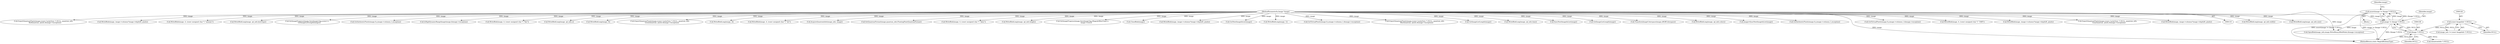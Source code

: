 digraph "0_ImageMagick_97566cf2806c0a5a86e884c96831a0c3b1ec6c20@API" {
"1000134" [label="(Call,assert(image != (Image *) NULL))"];
"1000135" [label="(Call,image != (Image *) NULL)"];
"1000112" [label="(MethodParameterIn,Image *image)"];
"1000137" [label="(Call,(Image *) NULL)"];
"1000125" [label="(Call,(const ImageInfo *) NULL)"];
"1000826" [label="(MethodReturn,static MagickBooleanType)"];
"1000425" [label="(Call,WriteBlobLong(image, ipl_info.width))"];
"1000418" [label="(Call,WriteBlobLong(image, ipl_info.size))"];
"1000112" [label="(MethodParameterIn,Image *image)"];
"1000597" [label="(Call,ExportQuantumPixels(image,(const CacheView *) NULL, quantum_info,\n      RedQuantum, pixels,&image->exception))"];
"1000674" [label="(Call,WriteBlob(image, image->columns*image->depth/8, pixels))"];
"1000374" [label="(Call,WriteBlob(image, 4, (const unsigned char *) \"mmmm\"))"];
"1000472" [label="(Call,WriteBlobLong(image, ipl_info.byteType))"];
"1000125" [label="(Call,(const ImageInfo *) NULL)"];
"1000792" [label="(Call,SetImageProgress(image,SaveImagesTag,scene++,\n        GetImageListLength(image)))"];
"1000579" [label="(Call,GetAuthenticPixels(image,0,y,image->columns,1,exception))"];
"1000143" [label="(Identifier,image)"];
"1000202" [label="(Call,IsHighDynamicRangeImage(image,&image->exception))"];
"1000811" [label="(Call,WriteBlob(image, 4, (const unsigned char *) \"fini\"))"];
"1000136" [label="(Identifier,image)"];
"1000163" [label="(Call,OpenBlob(image_info,image,WriteBinaryBlobMode,&image->exception))"];
"1000458" [label="(Call,WriteBlobLong(image, ipl_info.z))"];
"1000819" [label="(Call,WriteBlobLong(image, 0))"];
"1000660" [label="(Call,ExportQuantumPixels(image,(const CacheView *) NULL, quantum_info,\n        GreenQuantum, pixels,&image->exception))"];
"1000397" [label="(Call,WriteBlobLong(image, 4))"];
"1000389" [label="(Call,WriteBlob(image, 4, (const unsigned char *) \"iiii\"))"];
"1000182" [label="(Call,AcquireQuantumInfo(image_info, image))"];
"1000134" [label="(Call,assert(image != (Image *) NULL))"];
"1000209" [label="(Call,SetQuantumFormat(image,quantum_info,FloatingPointQuantumFormat))"];
"1000410" [label="(Call,WriteBlob(image, 4, (const unsigned char *) \"data\"))"];
"1000432" [label="(Call,WriteBlobLong(image, ipl_info.height))"];
"1000760" [label="(Call,SetImageProgress(image,SaveImageTag,(MagickOffsetType) y,\n                image->rows))"];
"1000822" [label="(Call,CloseBlob(image))"];
"1000123" [label="(Call,image_info != (const ImageInfo *) NULL)"];
"1000737" [label="(Call,WriteBlob(image, image->columns*image->depth/8, pixels))"];
"1000780" [label="(Call,GetNextImageInList(image))"];
"1000135" [label="(Call,image != (Image *) NULL)"];
"1000452" [label="(Call,WriteBlobLong(image, 1))"];
"1000188" [label="(Call,(QuantumInfo *) NULL)"];
"1000639" [label="(Call,GetVirtualPixels(image,0,y,image->columns,1,&image->exception))"];
"1000723" [label="(Call,ExportQuantumPixels(image,(const CacheView *) NULL, quantum_info,\n        BlueQuantum, pixels,&image->exception))"];
"1000797" [label="(Call,GetImageListLength(image))"];
"1000465" [label="(Call,WriteBlobLong(image, ipl_info.time))"];
"1000788" [label="(Call,SyncNextImageInList(image))"];
"1000137" [label="(Call,(Image *) NULL)"];
"1000287" [label="(Call,GetImageListLength(image))"];
"1000314" [label="(Call,TransformImageColorspace(image,sRGBColorspace))"];
"1000439" [label="(Call,WriteBlobLong(image, ipl_info.colors))"];
"1000139" [label="(Identifier,NULL)"];
"1000786" [label="(Call,image=SyncNextImageInList(image))"];
"1000512" [label="(Call,GetAuthenticPixels(image,0,y,image->columns,1,exception))"];
"1000702" [label="(Call,GetVirtualPixels(image,0,y,image->columns,1,&image->exception))"];
"1000402" [label="(Call,WriteBlob(image, 4, (const unsigned char *) \"100f\"))"];
"1000611" [label="(Call,WriteBlob(image, image->columns*image->depth/8, pixels))"];
"1000530" [label="(Call,ExportQuantumPixels(image,(const CacheView *) NULL, quantum_info,\n      GrayQuantum, pixels,&image->exception))"];
"1000544" [label="(Call,WriteBlob(image, image->columns*image->depth/8, pixels))"];
"1000127" [label="(Identifier,NULL)"];
"1000113" [label="(Block,)"];
"1000134" -> "1000113"  [label="AST: "];
"1000134" -> "1000135"  [label="CFG: "];
"1000135" -> "1000134"  [label="AST: "];
"1000143" -> "1000134"  [label="CFG: "];
"1000134" -> "1000826"  [label="DDG: assert(image != (Image *) NULL)"];
"1000134" -> "1000826"  [label="DDG: image != (Image *) NULL"];
"1000135" -> "1000134"  [label="DDG: image"];
"1000135" -> "1000134"  [label="DDG: (Image *) NULL"];
"1000135" -> "1000137"  [label="CFG: "];
"1000136" -> "1000135"  [label="AST: "];
"1000137" -> "1000135"  [label="AST: "];
"1000135" -> "1000826"  [label="DDG: (Image *) NULL"];
"1000112" -> "1000135"  [label="DDG: image"];
"1000137" -> "1000135"  [label="DDG: NULL"];
"1000135" -> "1000163"  [label="DDG: image"];
"1000112" -> "1000110"  [label="AST: "];
"1000112" -> "1000826"  [label="DDG: image"];
"1000112" -> "1000163"  [label="DDG: image"];
"1000112" -> "1000182"  [label="DDG: image"];
"1000112" -> "1000202"  [label="DDG: image"];
"1000112" -> "1000209"  [label="DDG: image"];
"1000112" -> "1000287"  [label="DDG: image"];
"1000112" -> "1000314"  [label="DDG: image"];
"1000112" -> "1000374"  [label="DDG: image"];
"1000112" -> "1000389"  [label="DDG: image"];
"1000112" -> "1000397"  [label="DDG: image"];
"1000112" -> "1000402"  [label="DDG: image"];
"1000112" -> "1000410"  [label="DDG: image"];
"1000112" -> "1000418"  [label="DDG: image"];
"1000112" -> "1000425"  [label="DDG: image"];
"1000112" -> "1000432"  [label="DDG: image"];
"1000112" -> "1000439"  [label="DDG: image"];
"1000112" -> "1000452"  [label="DDG: image"];
"1000112" -> "1000458"  [label="DDG: image"];
"1000112" -> "1000465"  [label="DDG: image"];
"1000112" -> "1000472"  [label="DDG: image"];
"1000112" -> "1000512"  [label="DDG: image"];
"1000112" -> "1000530"  [label="DDG: image"];
"1000112" -> "1000544"  [label="DDG: image"];
"1000112" -> "1000579"  [label="DDG: image"];
"1000112" -> "1000597"  [label="DDG: image"];
"1000112" -> "1000611"  [label="DDG: image"];
"1000112" -> "1000639"  [label="DDG: image"];
"1000112" -> "1000660"  [label="DDG: image"];
"1000112" -> "1000674"  [label="DDG: image"];
"1000112" -> "1000702"  [label="DDG: image"];
"1000112" -> "1000723"  [label="DDG: image"];
"1000112" -> "1000737"  [label="DDG: image"];
"1000112" -> "1000760"  [label="DDG: image"];
"1000112" -> "1000780"  [label="DDG: image"];
"1000112" -> "1000786"  [label="DDG: image"];
"1000112" -> "1000788"  [label="DDG: image"];
"1000112" -> "1000792"  [label="DDG: image"];
"1000112" -> "1000797"  [label="DDG: image"];
"1000112" -> "1000811"  [label="DDG: image"];
"1000112" -> "1000819"  [label="DDG: image"];
"1000112" -> "1000822"  [label="DDG: image"];
"1000137" -> "1000139"  [label="CFG: "];
"1000138" -> "1000137"  [label="AST: "];
"1000139" -> "1000137"  [label="AST: "];
"1000137" -> "1000826"  [label="DDG: NULL"];
"1000125" -> "1000137"  [label="DDG: NULL"];
"1000137" -> "1000188"  [label="DDG: NULL"];
"1000125" -> "1000123"  [label="AST: "];
"1000125" -> "1000127"  [label="CFG: "];
"1000126" -> "1000125"  [label="AST: "];
"1000127" -> "1000125"  [label="AST: "];
"1000123" -> "1000125"  [label="CFG: "];
"1000125" -> "1000123"  [label="DDG: NULL"];
}

